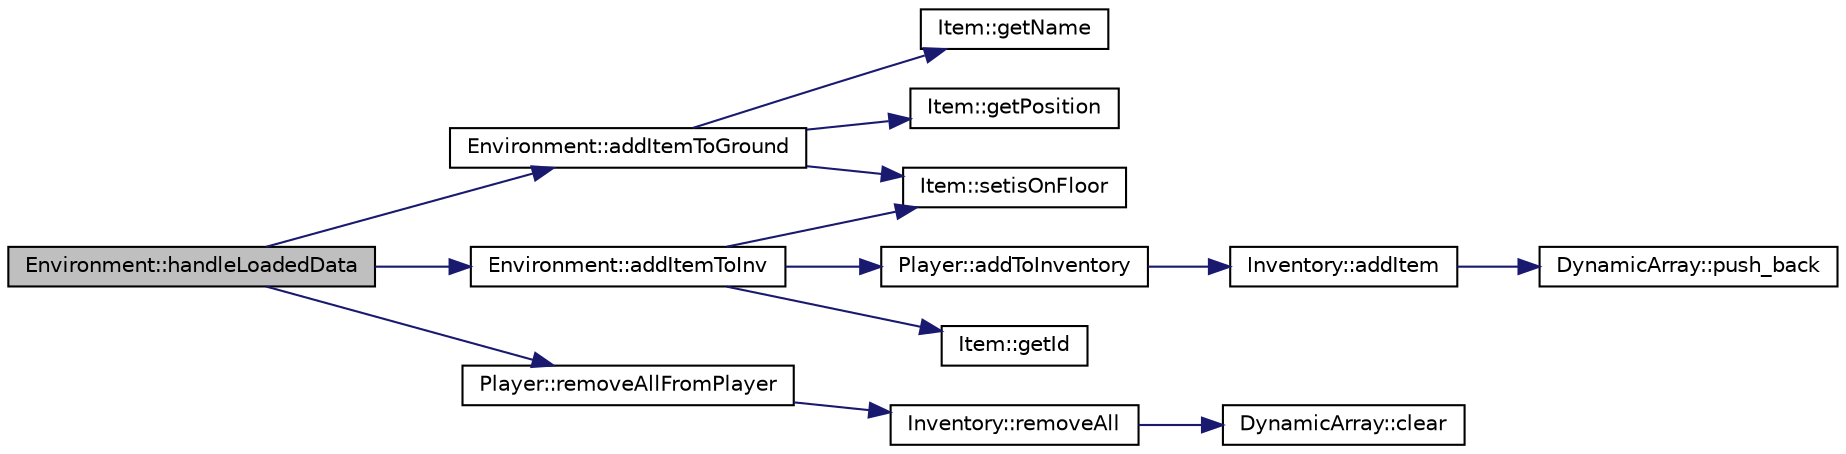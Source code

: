 digraph "Environment::handleLoadedData"
{
 // LATEX_PDF_SIZE
  edge [fontname="Helvetica",fontsize="10",labelfontname="Helvetica",labelfontsize="10"];
  node [fontname="Helvetica",fontsize="10",shape=record];
  rankdir="LR";
  Node1 [label="Environment::handleLoadedData",height=0.2,width=0.4,color="black", fillcolor="grey75", style="filled", fontcolor="black",tooltip=" "];
  Node1 -> Node2 [color="midnightblue",fontsize="10",style="solid",fontname="Helvetica"];
  Node2 [label="Environment::addItemToGround",height=0.2,width=0.4,color="black", fillcolor="white", style="filled",URL="$class_environment.html#ae5a8d2dbaba3c8a875b9f1ede40c46a0",tooltip=" "];
  Node2 -> Node3 [color="midnightblue",fontsize="10",style="solid",fontname="Helvetica"];
  Node3 [label="Item::getName",height=0.2,width=0.4,color="black", fillcolor="white", style="filled",URL="$class_item.html#a8d2b9d404f8e692f456af88a1eb1ce44",tooltip=" "];
  Node2 -> Node4 [color="midnightblue",fontsize="10",style="solid",fontname="Helvetica"];
  Node4 [label="Item::getPosition",height=0.2,width=0.4,color="black", fillcolor="white", style="filled",URL="$class_item.html#a211bfeaf91adf4df391f00a2d27187f5",tooltip=" "];
  Node2 -> Node5 [color="midnightblue",fontsize="10",style="solid",fontname="Helvetica"];
  Node5 [label="Item::setisOnFloor",height=0.2,width=0.4,color="black", fillcolor="white", style="filled",URL="$class_item.html#a4c920999074b712fb08a9f315488bad9",tooltip=" "];
  Node1 -> Node6 [color="midnightblue",fontsize="10",style="solid",fontname="Helvetica"];
  Node6 [label="Environment::addItemToInv",height=0.2,width=0.4,color="black", fillcolor="white", style="filled",URL="$class_environment.html#a7144234b4528140d4b0b5ae7f8ff7238",tooltip=" "];
  Node6 -> Node7 [color="midnightblue",fontsize="10",style="solid",fontname="Helvetica"];
  Node7 [label="Player::addToInventory",height=0.2,width=0.4,color="black", fillcolor="white", style="filled",URL="$class_player.html#a5d0016f7fa5e0a9813a4b666efa87e9d",tooltip=" "];
  Node7 -> Node8 [color="midnightblue",fontsize="10",style="solid",fontname="Helvetica"];
  Node8 [label="Inventory::addItem",height=0.2,width=0.4,color="black", fillcolor="white", style="filled",URL="$class_inventory.html#a1fc4b4128f095ed5bbd741dfd1e0206b",tooltip=" "];
  Node8 -> Node9 [color="midnightblue",fontsize="10",style="solid",fontname="Helvetica"];
  Node9 [label="DynamicArray::push_back",height=0.2,width=0.4,color="black", fillcolor="white", style="filled",URL="$class_dynamic_array.html#ac27ad259e9e39b494daa9487cfc02b5e",tooltip="Προσθέτει ένα αντικείμενο στο τέλος του πίνακα"];
  Node6 -> Node10 [color="midnightblue",fontsize="10",style="solid",fontname="Helvetica"];
  Node10 [label="Item::getId",height=0.2,width=0.4,color="black", fillcolor="white", style="filled",URL="$class_item.html#a241f95e3bcdcd65097603eb792aae53e",tooltip=" "];
  Node6 -> Node5 [color="midnightblue",fontsize="10",style="solid",fontname="Helvetica"];
  Node1 -> Node11 [color="midnightblue",fontsize="10",style="solid",fontname="Helvetica"];
  Node11 [label="Player::removeAllFromPlayer",height=0.2,width=0.4,color="black", fillcolor="white", style="filled",URL="$class_player.html#af7407348f79970a439be154ce82a7ab0",tooltip=" "];
  Node11 -> Node12 [color="midnightblue",fontsize="10",style="solid",fontname="Helvetica"];
  Node12 [label="Inventory::removeAll",height=0.2,width=0.4,color="black", fillcolor="white", style="filled",URL="$class_inventory.html#ab0be7c6cace7326de0d996288108e2a9",tooltip=" "];
  Node12 -> Node13 [color="midnightblue",fontsize="10",style="solid",fontname="Helvetica"];
  Node13 [label="DynamicArray::clear",height=0.2,width=0.4,color="black", fillcolor="white", style="filled",URL="$class_dynamic_array.html#aaeae200f3f029d90d2c00d94951d25cc",tooltip="Χρησιμοποιείται για να αδειάσει ο δυναμικός πίνακας.Δεν είναι ο destructor."];
}
